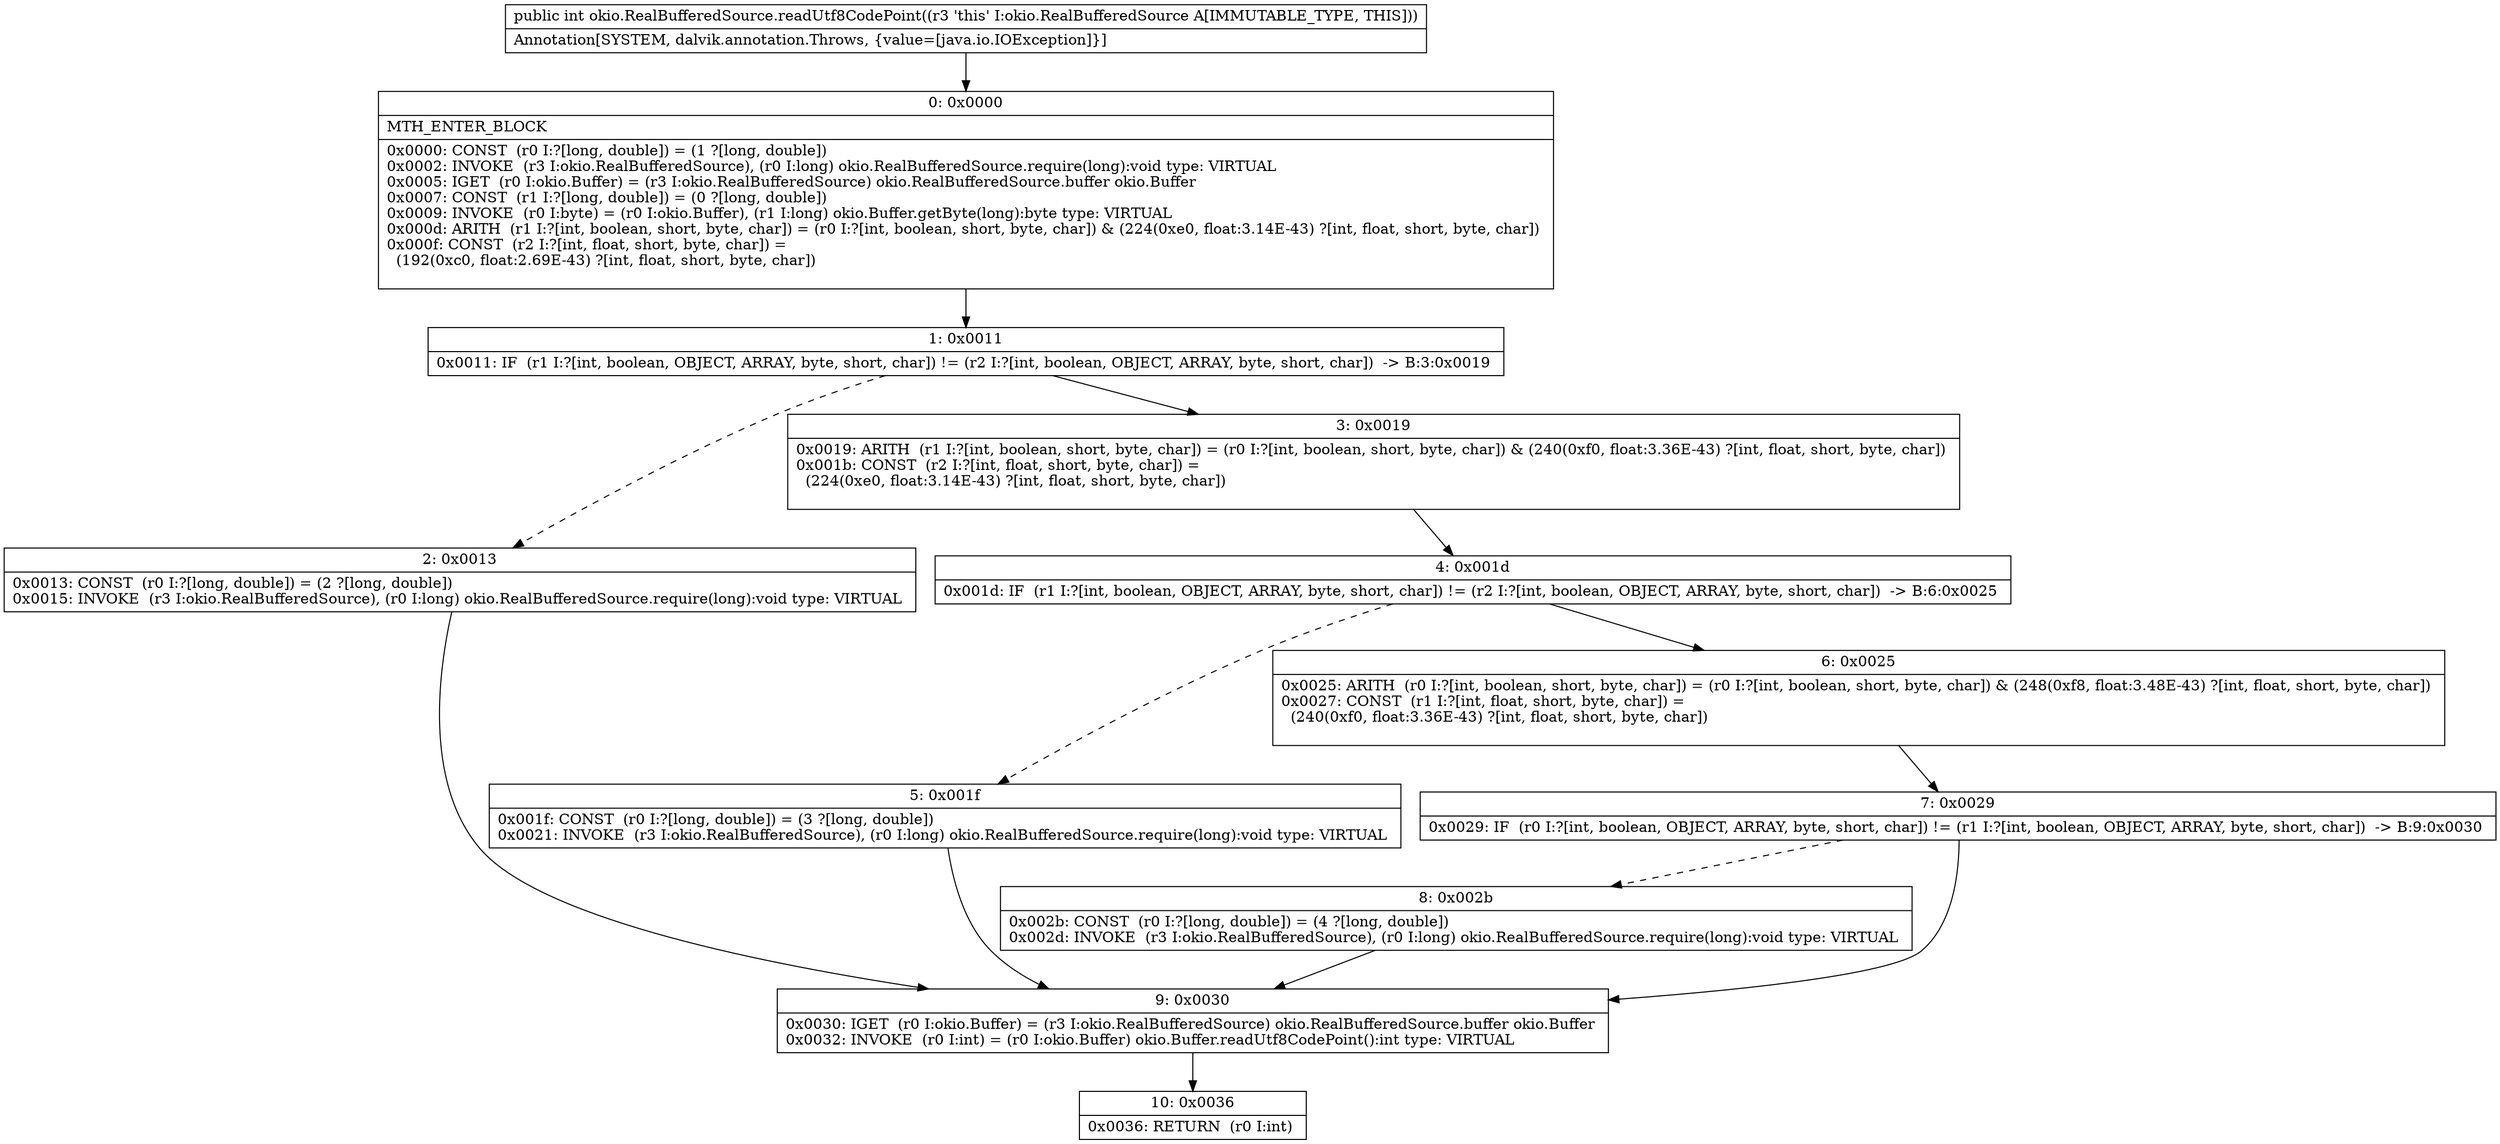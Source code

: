 digraph "CFG forokio.RealBufferedSource.readUtf8CodePoint()I" {
Node_0 [shape=record,label="{0\:\ 0x0000|MTH_ENTER_BLOCK\l|0x0000: CONST  (r0 I:?[long, double]) = (1 ?[long, double]) \l0x0002: INVOKE  (r3 I:okio.RealBufferedSource), (r0 I:long) okio.RealBufferedSource.require(long):void type: VIRTUAL \l0x0005: IGET  (r0 I:okio.Buffer) = (r3 I:okio.RealBufferedSource) okio.RealBufferedSource.buffer okio.Buffer \l0x0007: CONST  (r1 I:?[long, double]) = (0 ?[long, double]) \l0x0009: INVOKE  (r0 I:byte) = (r0 I:okio.Buffer), (r1 I:long) okio.Buffer.getByte(long):byte type: VIRTUAL \l0x000d: ARITH  (r1 I:?[int, boolean, short, byte, char]) = (r0 I:?[int, boolean, short, byte, char]) & (224(0xe0, float:3.14E\-43) ?[int, float, short, byte, char]) \l0x000f: CONST  (r2 I:?[int, float, short, byte, char]) = \l  (192(0xc0, float:2.69E\-43) ?[int, float, short, byte, char])\l \l}"];
Node_1 [shape=record,label="{1\:\ 0x0011|0x0011: IF  (r1 I:?[int, boolean, OBJECT, ARRAY, byte, short, char]) != (r2 I:?[int, boolean, OBJECT, ARRAY, byte, short, char])  \-\> B:3:0x0019 \l}"];
Node_2 [shape=record,label="{2\:\ 0x0013|0x0013: CONST  (r0 I:?[long, double]) = (2 ?[long, double]) \l0x0015: INVOKE  (r3 I:okio.RealBufferedSource), (r0 I:long) okio.RealBufferedSource.require(long):void type: VIRTUAL \l}"];
Node_3 [shape=record,label="{3\:\ 0x0019|0x0019: ARITH  (r1 I:?[int, boolean, short, byte, char]) = (r0 I:?[int, boolean, short, byte, char]) & (240(0xf0, float:3.36E\-43) ?[int, float, short, byte, char]) \l0x001b: CONST  (r2 I:?[int, float, short, byte, char]) = \l  (224(0xe0, float:3.14E\-43) ?[int, float, short, byte, char])\l \l}"];
Node_4 [shape=record,label="{4\:\ 0x001d|0x001d: IF  (r1 I:?[int, boolean, OBJECT, ARRAY, byte, short, char]) != (r2 I:?[int, boolean, OBJECT, ARRAY, byte, short, char])  \-\> B:6:0x0025 \l}"];
Node_5 [shape=record,label="{5\:\ 0x001f|0x001f: CONST  (r0 I:?[long, double]) = (3 ?[long, double]) \l0x0021: INVOKE  (r3 I:okio.RealBufferedSource), (r0 I:long) okio.RealBufferedSource.require(long):void type: VIRTUAL \l}"];
Node_6 [shape=record,label="{6\:\ 0x0025|0x0025: ARITH  (r0 I:?[int, boolean, short, byte, char]) = (r0 I:?[int, boolean, short, byte, char]) & (248(0xf8, float:3.48E\-43) ?[int, float, short, byte, char]) \l0x0027: CONST  (r1 I:?[int, float, short, byte, char]) = \l  (240(0xf0, float:3.36E\-43) ?[int, float, short, byte, char])\l \l}"];
Node_7 [shape=record,label="{7\:\ 0x0029|0x0029: IF  (r0 I:?[int, boolean, OBJECT, ARRAY, byte, short, char]) != (r1 I:?[int, boolean, OBJECT, ARRAY, byte, short, char])  \-\> B:9:0x0030 \l}"];
Node_8 [shape=record,label="{8\:\ 0x002b|0x002b: CONST  (r0 I:?[long, double]) = (4 ?[long, double]) \l0x002d: INVOKE  (r3 I:okio.RealBufferedSource), (r0 I:long) okio.RealBufferedSource.require(long):void type: VIRTUAL \l}"];
Node_9 [shape=record,label="{9\:\ 0x0030|0x0030: IGET  (r0 I:okio.Buffer) = (r3 I:okio.RealBufferedSource) okio.RealBufferedSource.buffer okio.Buffer \l0x0032: INVOKE  (r0 I:int) = (r0 I:okio.Buffer) okio.Buffer.readUtf8CodePoint():int type: VIRTUAL \l}"];
Node_10 [shape=record,label="{10\:\ 0x0036|0x0036: RETURN  (r0 I:int) \l}"];
MethodNode[shape=record,label="{public int okio.RealBufferedSource.readUtf8CodePoint((r3 'this' I:okio.RealBufferedSource A[IMMUTABLE_TYPE, THIS]))  | Annotation[SYSTEM, dalvik.annotation.Throws, \{value=[java.io.IOException]\}]\l}"];
MethodNode -> Node_0;
Node_0 -> Node_1;
Node_1 -> Node_2[style=dashed];
Node_1 -> Node_3;
Node_2 -> Node_9;
Node_3 -> Node_4;
Node_4 -> Node_5[style=dashed];
Node_4 -> Node_6;
Node_5 -> Node_9;
Node_6 -> Node_7;
Node_7 -> Node_8[style=dashed];
Node_7 -> Node_9;
Node_8 -> Node_9;
Node_9 -> Node_10;
}

